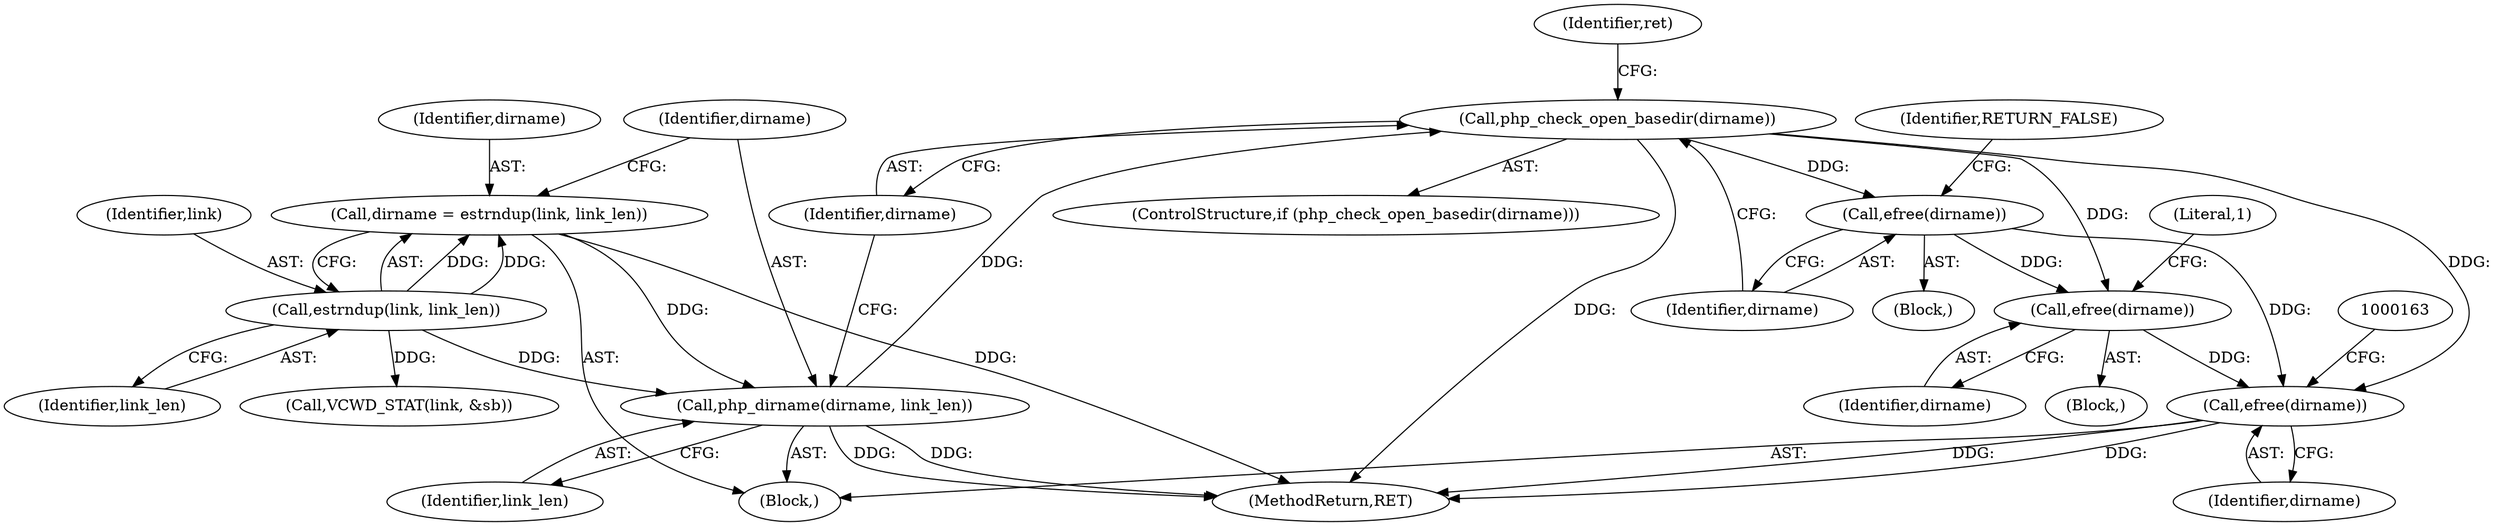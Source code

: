 digraph "0_php-src_f151e048ed27f6f4eef729f3310d053ab5da71d4@API" {
"1000129" [label="(Call,php_check_open_basedir(dirname))"];
"1000125" [label="(Call,php_dirname(dirname, link_len))"];
"1000120" [label="(Call,dirname = estrndup(link, link_len))"];
"1000122" [label="(Call,estrndup(link, link_len))"];
"1000132" [label="(Call,efree(dirname))"];
"1000153" [label="(Call,efree(dirname))"];
"1000159" [label="(Call,efree(dirname))"];
"1000158" [label="(Literal,1)"];
"1000167" [label="(MethodReturn,RET)"];
"1000126" [label="(Identifier,dirname)"];
"1000160" [label="(Identifier,dirname)"];
"1000146" [label="(Block,)"];
"1000122" [label="(Call,estrndup(link, link_len))"];
"1000123" [label="(Identifier,link)"];
"1000130" [label="(Identifier,dirname)"];
"1000102" [label="(Block,)"];
"1000134" [label="(Identifier,RETURN_FALSE)"];
"1000137" [label="(Call,VCWD_STAT(link, &sb))"];
"1000125" [label="(Call,php_dirname(dirname, link_len))"];
"1000121" [label="(Identifier,dirname)"];
"1000133" [label="(Identifier,dirname)"];
"1000120" [label="(Call,dirname = estrndup(link, link_len))"];
"1000153" [label="(Call,efree(dirname))"];
"1000159" [label="(Call,efree(dirname))"];
"1000136" [label="(Identifier,ret)"];
"1000129" [label="(Call,php_check_open_basedir(dirname))"];
"1000127" [label="(Identifier,link_len)"];
"1000132" [label="(Call,efree(dirname))"];
"1000128" [label="(ControlStructure,if (php_check_open_basedir(dirname)))"];
"1000131" [label="(Block,)"];
"1000154" [label="(Identifier,dirname)"];
"1000124" [label="(Identifier,link_len)"];
"1000129" -> "1000128"  [label="AST: "];
"1000129" -> "1000130"  [label="CFG: "];
"1000130" -> "1000129"  [label="AST: "];
"1000133" -> "1000129"  [label="CFG: "];
"1000136" -> "1000129"  [label="CFG: "];
"1000129" -> "1000167"  [label="DDG: "];
"1000125" -> "1000129"  [label="DDG: "];
"1000129" -> "1000132"  [label="DDG: "];
"1000129" -> "1000153"  [label="DDG: "];
"1000129" -> "1000159"  [label="DDG: "];
"1000125" -> "1000102"  [label="AST: "];
"1000125" -> "1000127"  [label="CFG: "];
"1000126" -> "1000125"  [label="AST: "];
"1000127" -> "1000125"  [label="AST: "];
"1000130" -> "1000125"  [label="CFG: "];
"1000125" -> "1000167"  [label="DDG: "];
"1000125" -> "1000167"  [label="DDG: "];
"1000120" -> "1000125"  [label="DDG: "];
"1000122" -> "1000125"  [label="DDG: "];
"1000120" -> "1000102"  [label="AST: "];
"1000120" -> "1000122"  [label="CFG: "];
"1000121" -> "1000120"  [label="AST: "];
"1000122" -> "1000120"  [label="AST: "];
"1000126" -> "1000120"  [label="CFG: "];
"1000120" -> "1000167"  [label="DDG: "];
"1000122" -> "1000120"  [label="DDG: "];
"1000122" -> "1000120"  [label="DDG: "];
"1000122" -> "1000124"  [label="CFG: "];
"1000123" -> "1000122"  [label="AST: "];
"1000124" -> "1000122"  [label="AST: "];
"1000122" -> "1000137"  [label="DDG: "];
"1000132" -> "1000131"  [label="AST: "];
"1000132" -> "1000133"  [label="CFG: "];
"1000133" -> "1000132"  [label="AST: "];
"1000134" -> "1000132"  [label="CFG: "];
"1000132" -> "1000153"  [label="DDG: "];
"1000132" -> "1000159"  [label="DDG: "];
"1000153" -> "1000146"  [label="AST: "];
"1000153" -> "1000154"  [label="CFG: "];
"1000154" -> "1000153"  [label="AST: "];
"1000158" -> "1000153"  [label="CFG: "];
"1000153" -> "1000159"  [label="DDG: "];
"1000159" -> "1000102"  [label="AST: "];
"1000159" -> "1000160"  [label="CFG: "];
"1000160" -> "1000159"  [label="AST: "];
"1000163" -> "1000159"  [label="CFG: "];
"1000159" -> "1000167"  [label="DDG: "];
"1000159" -> "1000167"  [label="DDG: "];
}
